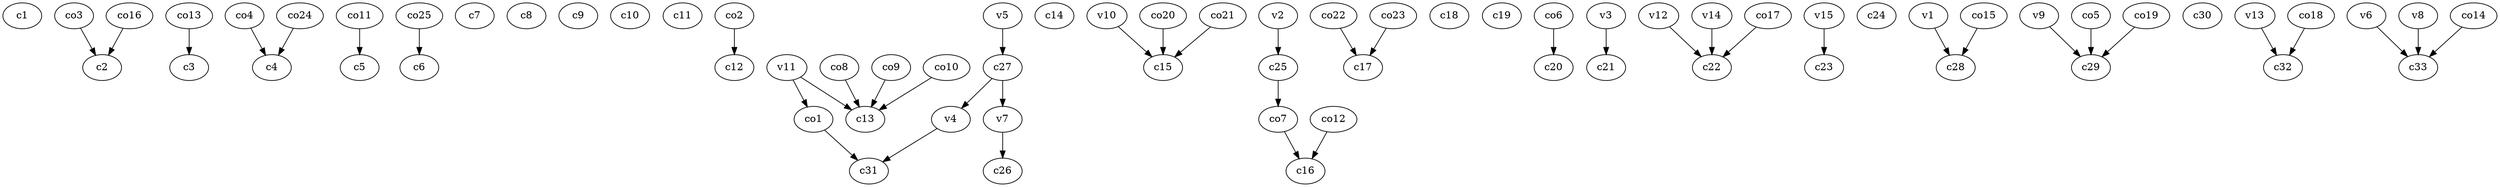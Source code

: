 strict digraph  {
c1;
c2;
c3;
c4;
c5;
c6;
c7;
c8;
c9;
c10;
c11;
c12;
c13;
c14;
c15;
c16;
c17;
c18;
c19;
c20;
c21;
c22;
c23;
c24;
c25;
c26;
c27;
c28;
c29;
c30;
c31;
c32;
c33;
v1;
v2;
v3;
v4;
v5;
v6;
v7;
v8;
v9;
v10;
v11;
v12;
v13;
v14;
v15;
co1;
co2;
co3;
co4;
co5;
co6;
co7;
co8;
co9;
co10;
co11;
co12;
co13;
co14;
co15;
co16;
co17;
co18;
co19;
co20;
co21;
co22;
co23;
co24;
co25;
c25 -> co7  [weight=1];
c27 -> v4  [weight=1];
c27 -> v7  [weight=1];
v1 -> c28  [weight=1];
v2 -> c25  [weight=1];
v3 -> c21  [weight=1];
v4 -> c31  [weight=1];
v5 -> c27  [weight=1];
v6 -> c33  [weight=1];
v7 -> c26  [weight=1];
v8 -> c33  [weight=1];
v9 -> c29  [weight=1];
v10 -> c15  [weight=1];
v11 -> c13  [weight=1];
v11 -> co1  [weight=1];
v12 -> c22  [weight=1];
v13 -> c32  [weight=1];
v14 -> c22  [weight=1];
v15 -> c23  [weight=1];
co1 -> c31  [weight=1];
co2 -> c12  [weight=1];
co3 -> c2  [weight=1];
co4 -> c4  [weight=1];
co5 -> c29  [weight=1];
co6 -> c20  [weight=1];
co7 -> c16  [weight=1];
co8 -> c13  [weight=1];
co9 -> c13  [weight=1];
co10 -> c13  [weight=1];
co11 -> c5  [weight=1];
co12 -> c16  [weight=1];
co13 -> c3  [weight=1];
co14 -> c33  [weight=1];
co15 -> c28  [weight=1];
co16 -> c2  [weight=1];
co17 -> c22  [weight=1];
co18 -> c32  [weight=1];
co19 -> c29  [weight=1];
co20 -> c15  [weight=1];
co21 -> c15  [weight=1];
co22 -> c17  [weight=1];
co23 -> c17  [weight=1];
co24 -> c4  [weight=1];
co25 -> c6  [weight=1];
}
